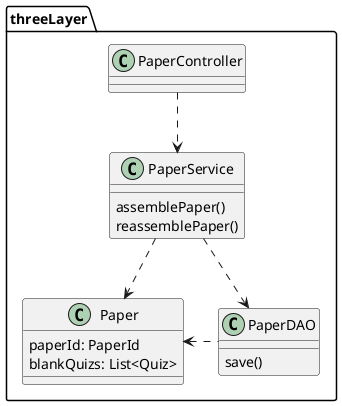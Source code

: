 @startuml

package threeLayer {
    class PaperController

    class PaperService {
        assemblePaper()
        reassemblePaper()
    }


    class Paper {
        paperId: PaperId
        blankQuizs: List<Quiz>
    }

    class PaperDAO {
        save()
    }


    PaperController ..> PaperService
    PaperService ..> Paper
    PaperService ..> PaperDAO
    PaperDAO .left.> Paper
}
@enduml
